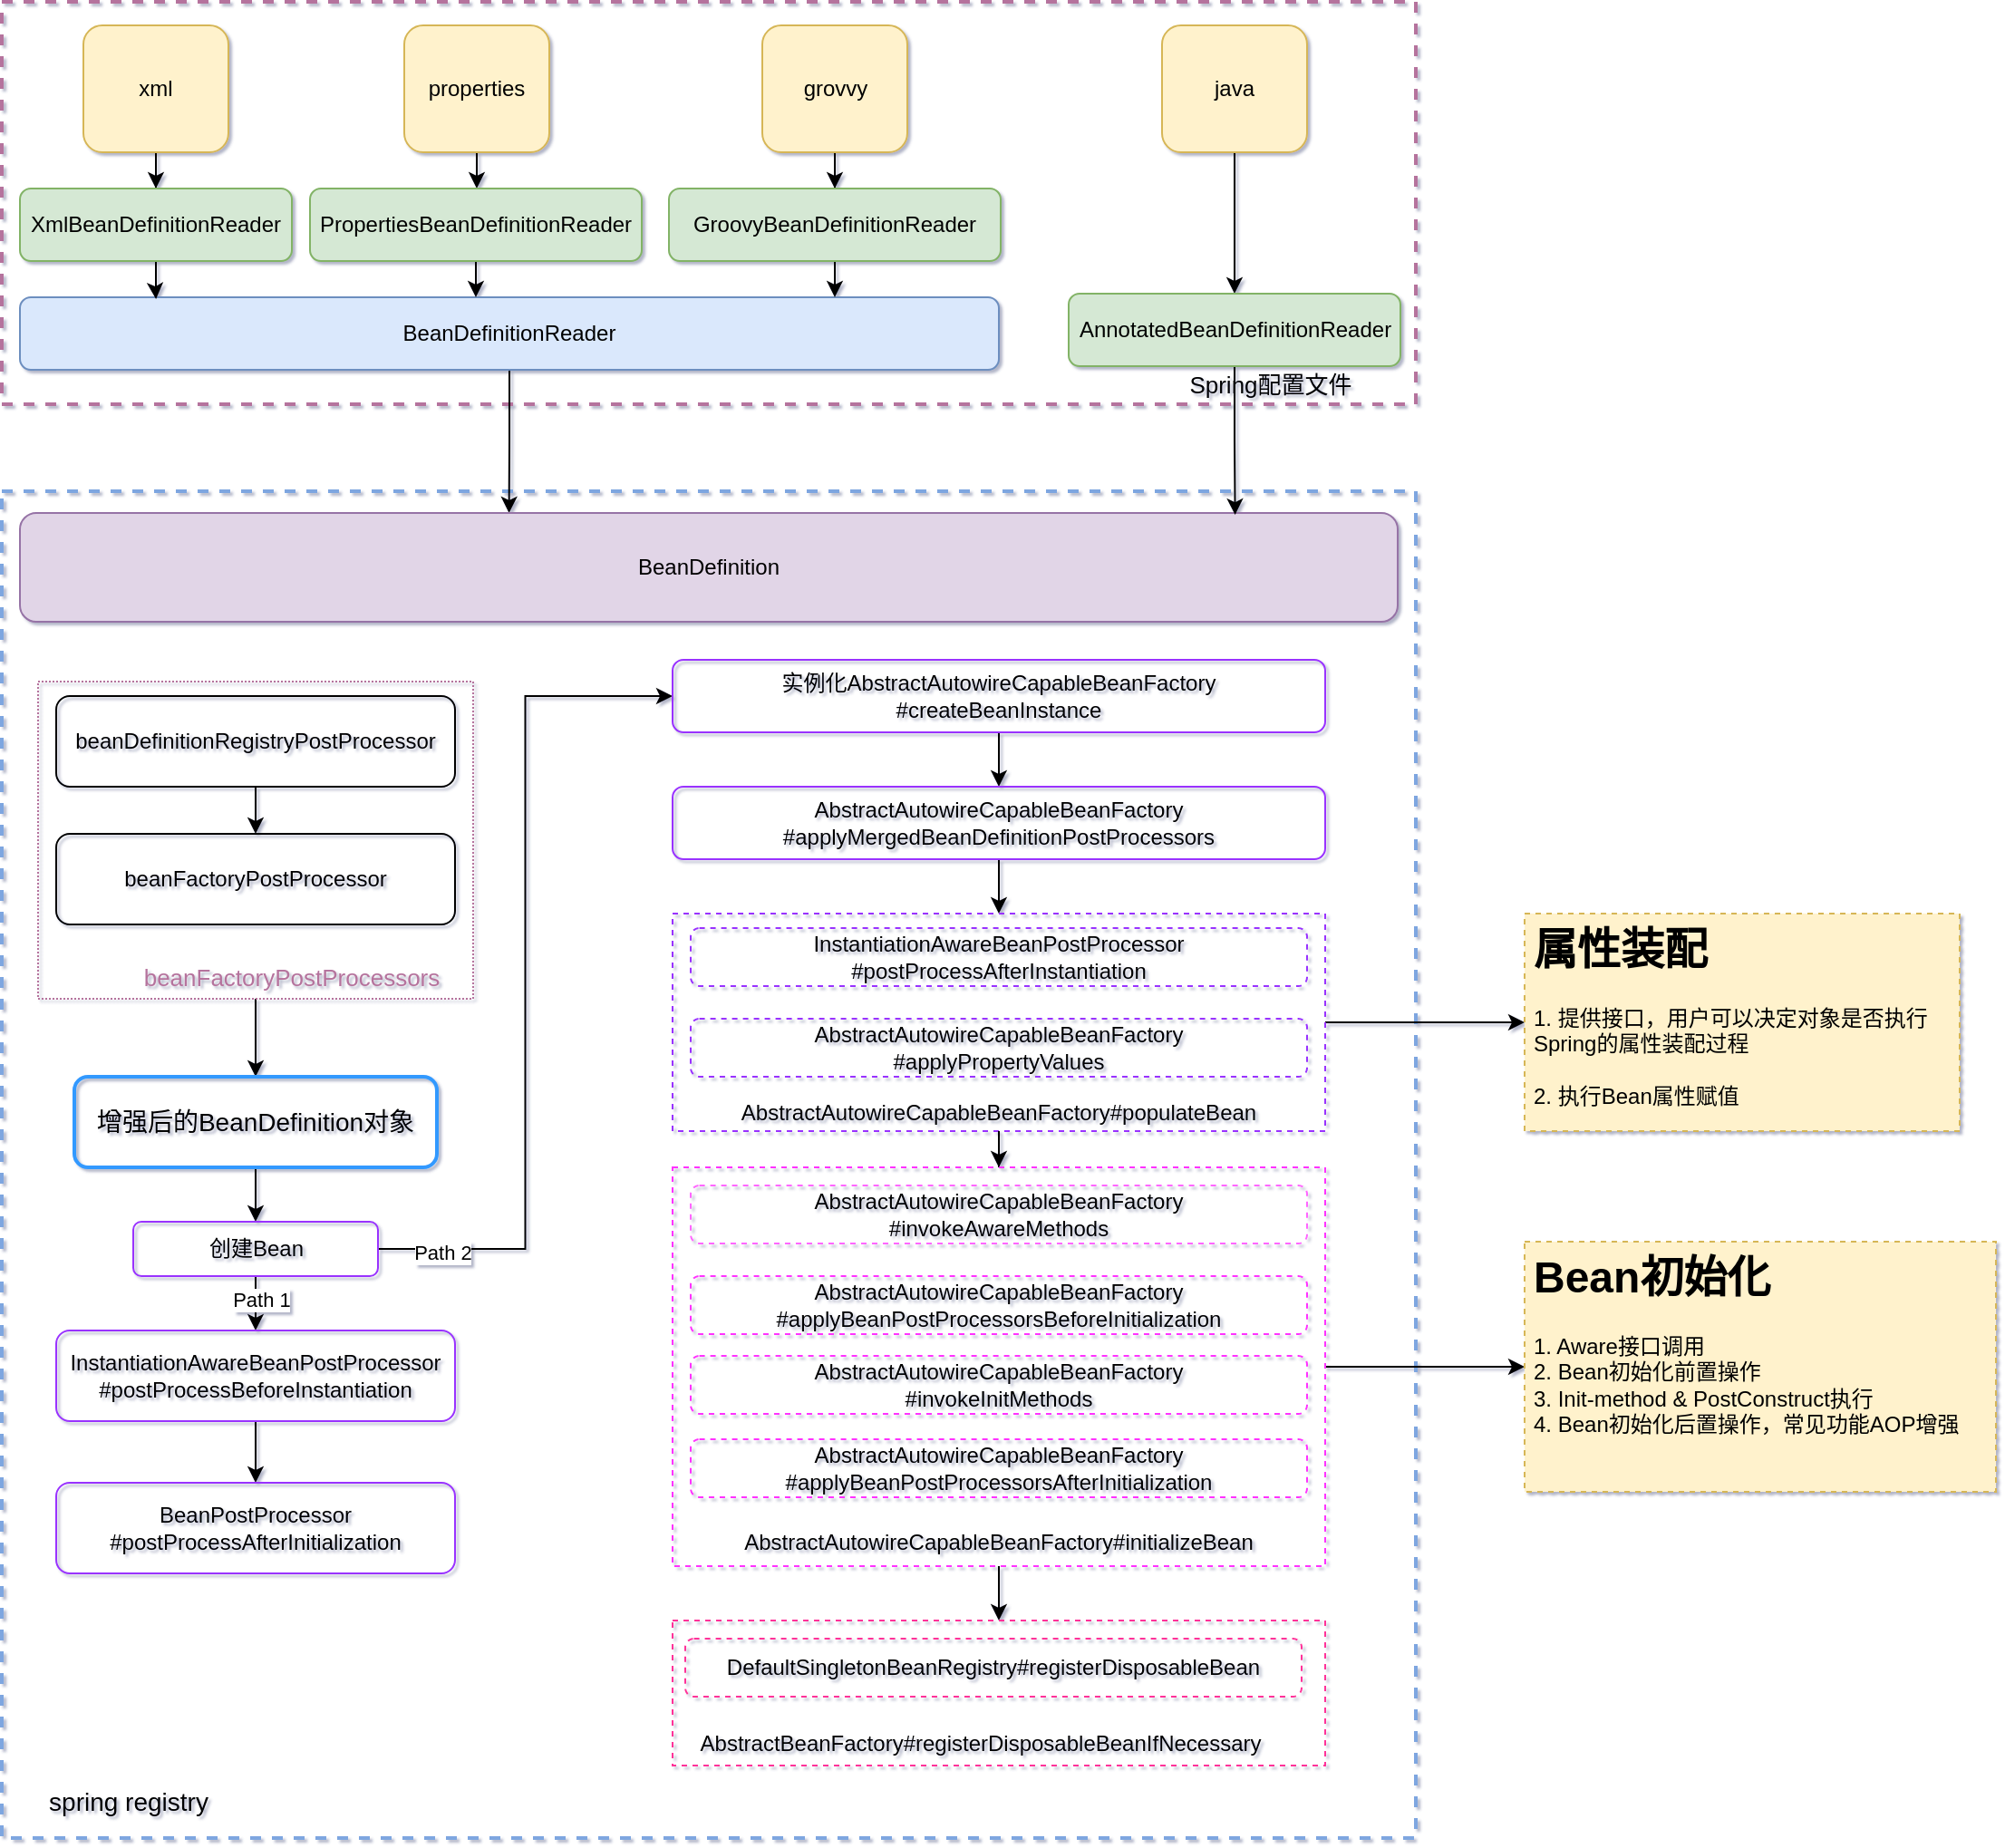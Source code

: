 <mxfile version="14.6.13" type="device" pages="2"><diagram id="ecIc6m8OMFFOt96sJpUf" name="bean-lifececly"><mxGraphModel dx="946" dy="697" grid="1" gridSize="10" guides="1" tooltips="1" connect="1" arrows="1" fold="1" page="1" pageScale="1" pageWidth="1654" pageHeight="1169" math="0" shadow="1"><root><mxCell id="0"/><mxCell id="1" parent="0"/><mxCell id="-rsPLW7uw-ziEmFiz01B-11" value="" style="rounded=0;whiteSpace=wrap;html=1;fillColor=none;dashed=1;glass=1;strokeColor=#7EA6E0;strokeWidth=2;" vertex="1" parent="1"><mxGeometry x="110" y="307" width="780" height="743" as="geometry"/></mxCell><mxCell id="-rsPLW7uw-ziEmFiz01B-64" style="edgeStyle=orthogonalEdgeStyle;rounded=0;orthogonalLoop=1;jettySize=auto;html=1;endArrow=classic;endFill=1;" edge="1" parent="1" source="-rsPLW7uw-ziEmFiz01B-55" target="-rsPLW7uw-ziEmFiz01B-63"><mxGeometry relative="1" as="geometry"/></mxCell><mxCell id="-rsPLW7uw-ziEmFiz01B-55" value="" style="rounded=0;whiteSpace=wrap;html=1;glass=0;strokeWidth=1;fillColor=none;dashed=1;dashPattern=1 1;strokeColor=#B5739D;" vertex="1" parent="1"><mxGeometry x="130" y="412" width="240" height="175" as="geometry"/></mxCell><mxCell id="-rsPLW7uw-ziEmFiz01B-16" value="" style="rounded=0;whiteSpace=wrap;html=1;glass=0;fillColor=none;dashed=1;strokeColor=#B5739D;strokeWidth=2;" vertex="1" parent="1"><mxGeometry x="110" y="37" width="780" height="222" as="geometry"/></mxCell><mxCell id="-rsPLW7uw-ziEmFiz01B-27" style="edgeStyle=orthogonalEdgeStyle;rounded=0;orthogonalLoop=1;jettySize=auto;html=1;entryX=0.5;entryY=0;entryDx=0;entryDy=0;" edge="1" parent="1" source="-rsPLW7uw-ziEmFiz01B-1" target="-rsPLW7uw-ziEmFiz01B-21"><mxGeometry relative="1" as="geometry"/></mxCell><mxCell id="-rsPLW7uw-ziEmFiz01B-1" value="xml" style="rounded=1;whiteSpace=wrap;html=1;fillColor=#fff2cc;strokeColor=#d6b656;" vertex="1" parent="1"><mxGeometry x="155" y="50" width="80" height="70" as="geometry"/></mxCell><mxCell id="-rsPLW7uw-ziEmFiz01B-29" style="edgeStyle=orthogonalEdgeStyle;rounded=0;orthogonalLoop=1;jettySize=auto;html=1;exitX=0.5;exitY=1;exitDx=0;exitDy=0;" edge="1" parent="1" source="-rsPLW7uw-ziEmFiz01B-2" target="-rsPLW7uw-ziEmFiz01B-22"><mxGeometry relative="1" as="geometry"/></mxCell><mxCell id="-rsPLW7uw-ziEmFiz01B-2" value="properties" style="rounded=1;whiteSpace=wrap;html=1;fillColor=#fff2cc;strokeColor=#d6b656;" vertex="1" parent="1"><mxGeometry x="332" y="50" width="80" height="70" as="geometry"/></mxCell><mxCell id="-rsPLW7uw-ziEmFiz01B-48" style="edgeStyle=orthogonalEdgeStyle;rounded=0;orthogonalLoop=1;jettySize=auto;html=1;entryX=0.5;entryY=0;entryDx=0;entryDy=0;" edge="1" parent="1" source="-rsPLW7uw-ziEmFiz01B-3" target="-rsPLW7uw-ziEmFiz01B-23"><mxGeometry relative="1" as="geometry"/></mxCell><mxCell id="-rsPLW7uw-ziEmFiz01B-3" value="grovvy" style="rounded=1;whiteSpace=wrap;html=1;fillColor=#fff2cc;strokeColor=#d6b656;" vertex="1" parent="1"><mxGeometry x="529.5" y="50" width="80" height="70" as="geometry"/></mxCell><mxCell id="-rsPLW7uw-ziEmFiz01B-41" style="edgeStyle=orthogonalEdgeStyle;rounded=0;orthogonalLoop=1;jettySize=auto;html=1;" edge="1" parent="1" source="-rsPLW7uw-ziEmFiz01B-4" target="-rsPLW7uw-ziEmFiz01B-20"><mxGeometry relative="1" as="geometry"/></mxCell><mxCell id="-rsPLW7uw-ziEmFiz01B-4" value="java" style="rounded=1;whiteSpace=wrap;html=1;fillColor=#fff2cc;strokeColor=#d6b656;" vertex="1" parent="1"><mxGeometry x="750" y="50" width="80" height="70" as="geometry"/></mxCell><mxCell id="-rsPLW7uw-ziEmFiz01B-42" style="edgeStyle=orthogonalEdgeStyle;rounded=0;orthogonalLoop=1;jettySize=auto;html=1;exitX=0.5;exitY=1;exitDx=0;exitDy=0;entryX=0.355;entryY=0;entryDx=0;entryDy=0;entryPerimeter=0;" edge="1" parent="1" source="-rsPLW7uw-ziEmFiz01B-5" target="-rsPLW7uw-ziEmFiz01B-15"><mxGeometry relative="1" as="geometry"/></mxCell><mxCell id="-rsPLW7uw-ziEmFiz01B-5" value="BeanDefinitionReader" style="rounded=1;whiteSpace=wrap;html=1;fillColor=#dae8fc;strokeColor=#6c8ebf;" vertex="1" parent="1"><mxGeometry x="120" y="200" width="540" height="40" as="geometry"/></mxCell><mxCell id="-rsPLW7uw-ziEmFiz01B-15" value="BeanDefinition" style="rounded=1;whiteSpace=wrap;html=1;glass=0;fillColor=#e1d5e7;strokeColor=#9673a6;" vertex="1" parent="1"><mxGeometry x="120" y="319" width="760" height="60" as="geometry"/></mxCell><mxCell id="-rsPLW7uw-ziEmFiz01B-19" value="&lt;font style=&quot;font-size: 13px&quot;&gt;Spring配置文件&lt;/font&gt;" style="text;html=1;strokeColor=none;fillColor=none;align=center;verticalAlign=middle;whiteSpace=wrap;rounded=0;glass=0;dashed=1;" vertex="1" parent="1"><mxGeometry x="760" y="238" width="100" height="20" as="geometry"/></mxCell><mxCell id="-rsPLW7uw-ziEmFiz01B-50" style="edgeStyle=orthogonalEdgeStyle;rounded=0;orthogonalLoop=1;jettySize=auto;html=1;entryX=0.882;entryY=0.017;entryDx=0;entryDy=0;entryPerimeter=0;" edge="1" parent="1" source="-rsPLW7uw-ziEmFiz01B-20" target="-rsPLW7uw-ziEmFiz01B-15"><mxGeometry relative="1" as="geometry"/></mxCell><mxCell id="-rsPLW7uw-ziEmFiz01B-20" value="AnnotatedBeanDefinitionReader" style="rounded=1;whiteSpace=wrap;html=1;glass=0;strokeWidth=1;fillColor=#d5e8d4;strokeColor=#82b366;" vertex="1" parent="1"><mxGeometry x="698.5" y="198" width="183" height="40" as="geometry"/></mxCell><mxCell id="-rsPLW7uw-ziEmFiz01B-32" style="edgeStyle=orthogonalEdgeStyle;rounded=0;orthogonalLoop=1;jettySize=auto;html=1;entryX=0.139;entryY=0.025;entryDx=0;entryDy=0;entryPerimeter=0;" edge="1" parent="1" source="-rsPLW7uw-ziEmFiz01B-21" target="-rsPLW7uw-ziEmFiz01B-5"><mxGeometry relative="1" as="geometry"/></mxCell><mxCell id="-rsPLW7uw-ziEmFiz01B-21" value="XmlBeanDefinitionReader" style="rounded=1;whiteSpace=wrap;html=1;glass=0;strokeWidth=1;fillColor=#d5e8d4;strokeColor=#82b366;" vertex="1" parent="1"><mxGeometry x="120" y="140" width="150" height="40" as="geometry"/></mxCell><mxCell id="-rsPLW7uw-ziEmFiz01B-40" style="edgeStyle=orthogonalEdgeStyle;rounded=0;orthogonalLoop=1;jettySize=auto;html=1;entryX=0.467;entryY=0;entryDx=0;entryDy=0;entryPerimeter=0;" edge="1" parent="1" source="-rsPLW7uw-ziEmFiz01B-22" target="-rsPLW7uw-ziEmFiz01B-5"><mxGeometry relative="1" as="geometry"/></mxCell><mxCell id="-rsPLW7uw-ziEmFiz01B-22" value="PropertiesBeanDefinitionReader" style="rounded=1;whiteSpace=wrap;html=1;glass=0;strokeWidth=1;fillColor=#d5e8d4;strokeColor=#82b366;" vertex="1" parent="1"><mxGeometry x="280" y="140" width="183" height="40" as="geometry"/></mxCell><mxCell id="-rsPLW7uw-ziEmFiz01B-49" style="edgeStyle=orthogonalEdgeStyle;rounded=0;orthogonalLoop=1;jettySize=auto;html=1;entryX=0.832;entryY=0;entryDx=0;entryDy=0;entryPerimeter=0;" edge="1" parent="1" source="-rsPLW7uw-ziEmFiz01B-23" target="-rsPLW7uw-ziEmFiz01B-5"><mxGeometry relative="1" as="geometry"/></mxCell><mxCell id="-rsPLW7uw-ziEmFiz01B-23" value="GroovyBeanDefinitionReader" style="rounded=1;whiteSpace=wrap;html=1;glass=0;strokeWidth=1;fillColor=#d5e8d4;strokeColor=#82b366;" vertex="1" parent="1"><mxGeometry x="478" y="140" width="183" height="40" as="geometry"/></mxCell><mxCell id="-rsPLW7uw-ziEmFiz01B-51" value="&lt;font style=&quot;font-size: 14px&quot;&gt;spring registry&lt;/font&gt;" style="text;html=1;strokeColor=none;fillColor=none;align=center;verticalAlign=middle;whiteSpace=wrap;rounded=0;glass=0;" vertex="1" parent="1"><mxGeometry x="120" y="1020" width="120" height="20" as="geometry"/></mxCell><mxCell id="-rsPLW7uw-ziEmFiz01B-62" style="edgeStyle=orthogonalEdgeStyle;rounded=0;orthogonalLoop=1;jettySize=auto;html=1;entryX=0.5;entryY=0;entryDx=0;entryDy=0;" edge="1" parent="1" source="-rsPLW7uw-ziEmFiz01B-52" target="-rsPLW7uw-ziEmFiz01B-53"><mxGeometry relative="1" as="geometry"/></mxCell><mxCell id="-rsPLW7uw-ziEmFiz01B-52" value="beanDefinitionRegistryPostProcessor" style="rounded=1;whiteSpace=wrap;html=1;glass=0;strokeColor=#000000;strokeWidth=1;fillColor=none;" vertex="1" parent="1"><mxGeometry x="140" y="420" width="220" height="50" as="geometry"/></mxCell><mxCell id="-rsPLW7uw-ziEmFiz01B-53" value="beanFactoryPostProcessor" style="rounded=1;whiteSpace=wrap;html=1;glass=0;strokeColor=#000000;strokeWidth=1;fillColor=none;" vertex="1" parent="1"><mxGeometry x="140" y="496" width="220" height="50" as="geometry"/></mxCell><mxCell id="-rsPLW7uw-ziEmFiz01B-61" value="&lt;font style=&quot;font-size: 13px&quot; color=&quot;#b5739d&quot;&gt;beanFactoryPostProcessors&lt;/font&gt;" style="text;html=1;strokeColor=none;fillColor=none;align=center;verticalAlign=middle;whiteSpace=wrap;rounded=0;glass=0;" vertex="1" parent="1"><mxGeometry x="180" y="565" width="180" height="20" as="geometry"/></mxCell><mxCell id="-rsPLW7uw-ziEmFiz01B-66" style="edgeStyle=orthogonalEdgeStyle;rounded=0;orthogonalLoop=1;jettySize=auto;html=1;endArrow=classic;endFill=1;" edge="1" parent="1" source="-rsPLW7uw-ziEmFiz01B-63" target="-rsPLW7uw-ziEmFiz01B-65"><mxGeometry relative="1" as="geometry"/></mxCell><mxCell id="-rsPLW7uw-ziEmFiz01B-63" value="&lt;font style=&quot;font-size: 14px&quot;&gt;增强后的BeanDefinition对象&lt;/font&gt;" style="rounded=1;whiteSpace=wrap;html=1;glass=0;strokeWidth=2;fillColor=none;strokeColor=#3399FF;" vertex="1" parent="1"><mxGeometry x="150" y="630" width="200" height="50" as="geometry"/></mxCell><mxCell id="-rsPLW7uw-ziEmFiz01B-69" style="edgeStyle=orthogonalEdgeStyle;rounded=0;orthogonalLoop=1;jettySize=auto;html=1;entryX=0.5;entryY=0;entryDx=0;entryDy=0;endArrow=classic;endFill=1;" edge="1" parent="1" source="-rsPLW7uw-ziEmFiz01B-65" target="-rsPLW7uw-ziEmFiz01B-67"><mxGeometry relative="1" as="geometry"/></mxCell><mxCell id="-rsPLW7uw-ziEmFiz01B-74" value="Path 1" style="edgeLabel;html=1;align=center;verticalAlign=middle;resizable=0;points=[];" vertex="1" connectable="0" parent="-rsPLW7uw-ziEmFiz01B-69"><mxGeometry x="0.32" y="3" relative="1" as="geometry"><mxPoint as="offset"/></mxGeometry></mxCell><mxCell id="-rsPLW7uw-ziEmFiz01B-73" style="edgeStyle=orthogonalEdgeStyle;rounded=0;orthogonalLoop=1;jettySize=auto;html=1;entryX=0;entryY=0.5;entryDx=0;entryDy=0;endArrow=classic;endFill=1;" edge="1" parent="1" source="-rsPLW7uw-ziEmFiz01B-65" target="-rsPLW7uw-ziEmFiz01B-72"><mxGeometry relative="1" as="geometry"/></mxCell><mxCell id="-rsPLW7uw-ziEmFiz01B-75" value="Path 2" style="edgeLabel;html=1;align=center;verticalAlign=middle;resizable=0;points=[];" vertex="1" connectable="0" parent="-rsPLW7uw-ziEmFiz01B-73"><mxGeometry x="-0.848" y="-2" relative="1" as="geometry"><mxPoint as="offset"/></mxGeometry></mxCell><mxCell id="-rsPLW7uw-ziEmFiz01B-65" value="创建Bean" style="rounded=1;whiteSpace=wrap;html=1;glass=0;strokeWidth=1;fillColor=none;strokeColor=#9933FF;" vertex="1" parent="1"><mxGeometry x="182.5" y="710" width="135" height="30" as="geometry"/></mxCell><mxCell id="-rsPLW7uw-ziEmFiz01B-71" style="edgeStyle=orthogonalEdgeStyle;rounded=0;orthogonalLoop=1;jettySize=auto;html=1;entryX=0.5;entryY=0;entryDx=0;entryDy=0;endArrow=classic;endFill=1;" edge="1" parent="1" source="-rsPLW7uw-ziEmFiz01B-67" target="-rsPLW7uw-ziEmFiz01B-70"><mxGeometry relative="1" as="geometry"/></mxCell><mxCell id="-rsPLW7uw-ziEmFiz01B-67" value="InstantiationAwareBeanPostProcessor&lt;br&gt;#postProcessBeforeInstantiation" style="rounded=1;whiteSpace=wrap;html=1;glass=0;strokeColor=#9933FF;strokeWidth=1;fillColor=none;" vertex="1" parent="1"><mxGeometry x="140" y="770" width="220" height="50" as="geometry"/></mxCell><mxCell id="-rsPLW7uw-ziEmFiz01B-70" value="BeanPostProcessor&lt;br&gt;#postProcessAfterInitialization&lt;br&gt;" style="rounded=1;whiteSpace=wrap;html=1;glass=0;strokeColor=#9933FF;strokeWidth=1;fillColor=none;" vertex="1" parent="1"><mxGeometry x="140" y="854" width="220" height="50" as="geometry"/></mxCell><mxCell id="-rsPLW7uw-ziEmFiz01B-77" style="edgeStyle=orthogonalEdgeStyle;rounded=0;orthogonalLoop=1;jettySize=auto;html=1;entryX=0.5;entryY=0;entryDx=0;entryDy=0;endArrow=classic;endFill=1;" edge="1" parent="1" source="-rsPLW7uw-ziEmFiz01B-72" target="-rsPLW7uw-ziEmFiz01B-76"><mxGeometry relative="1" as="geometry"/></mxCell><mxCell id="-rsPLW7uw-ziEmFiz01B-72" value="实例化AbstractAutowireCapableBeanFactory&lt;br&gt;#createBeanInstance" style="rounded=1;whiteSpace=wrap;html=1;glass=0;strokeColor=#9933FF;strokeWidth=1;fillColor=none;" vertex="1" parent="1"><mxGeometry x="480" y="400" width="360" height="40" as="geometry"/></mxCell><mxCell id="-rsPLW7uw-ziEmFiz01B-84" style="edgeStyle=orthogonalEdgeStyle;rounded=0;orthogonalLoop=1;jettySize=auto;html=1;entryX=0.5;entryY=0;entryDx=0;entryDy=0;endArrow=classic;endFill=1;" edge="1" parent="1" source="-rsPLW7uw-ziEmFiz01B-76" target="-rsPLW7uw-ziEmFiz01B-79"><mxGeometry relative="1" as="geometry"/></mxCell><mxCell id="-rsPLW7uw-ziEmFiz01B-76" value="AbstractAutowireCapableBeanFactory&lt;br&gt;#applyMergedBeanDefinitionPostProcessors" style="rounded=1;whiteSpace=wrap;html=1;glass=0;strokeColor=#9933FF;strokeWidth=1;fillColor=none;" vertex="1" parent="1"><mxGeometry x="480" y="470" width="360" height="40" as="geometry"/></mxCell><mxCell id="-rsPLW7uw-ziEmFiz01B-99" style="edgeStyle=orthogonalEdgeStyle;rounded=0;orthogonalLoop=1;jettySize=auto;html=1;endArrow=classic;endFill=1;" edge="1" parent="1" source="-rsPLW7uw-ziEmFiz01B-79" target="-rsPLW7uw-ziEmFiz01B-98"><mxGeometry relative="1" as="geometry"/></mxCell><mxCell id="-rsPLW7uw-ziEmFiz01B-79" value="" style="rounded=0;whiteSpace=wrap;html=1;glass=0;strokeColor=#9933FF;strokeWidth=1;fillColor=none;dashed=1;" vertex="1" parent="1"><mxGeometry x="480" y="540" width="360" height="120" as="geometry"/></mxCell><mxCell id="-rsPLW7uw-ziEmFiz01B-80" value="InstantiationAwareBeanPostProcessor&lt;br&gt;#postProcessAfterInstantiation" style="rounded=1;whiteSpace=wrap;html=1;glass=0;dashed=1;strokeColor=#9933FF;strokeWidth=1;fillColor=none;" vertex="1" parent="1"><mxGeometry x="490" y="548" width="340" height="32" as="geometry"/></mxCell><mxCell id="-rsPLW7uw-ziEmFiz01B-90" style="edgeStyle=orthogonalEdgeStyle;rounded=0;orthogonalLoop=1;jettySize=auto;html=1;entryX=0.5;entryY=0;entryDx=0;entryDy=0;endArrow=classic;endFill=1;" edge="1" parent="1" source="-rsPLW7uw-ziEmFiz01B-82" target="-rsPLW7uw-ziEmFiz01B-85"><mxGeometry relative="1" as="geometry"/></mxCell><mxCell id="-rsPLW7uw-ziEmFiz01B-82" value="AbstractAutowireCapableBeanFactory#populateBean" style="text;html=1;strokeColor=none;fillColor=none;align=center;verticalAlign=middle;whiteSpace=wrap;rounded=0;glass=0;dashed=1;" vertex="1" parent="1"><mxGeometry x="510" y="640" width="300" height="20" as="geometry"/></mxCell><mxCell id="-rsPLW7uw-ziEmFiz01B-83" value="AbstractAutowireCapableBeanFactory&lt;br&gt;#applyPropertyValues" style="rounded=1;whiteSpace=wrap;html=1;glass=0;dashed=1;strokeColor=#9933FF;strokeWidth=1;fillColor=none;" vertex="1" parent="1"><mxGeometry x="490" y="598" width="340" height="32" as="geometry"/></mxCell><mxCell id="-rsPLW7uw-ziEmFiz01B-94" style="edgeStyle=orthogonalEdgeStyle;rounded=0;orthogonalLoop=1;jettySize=auto;html=1;entryX=0.5;entryY=0;entryDx=0;entryDy=0;endArrow=classic;endFill=1;" edge="1" parent="1" source="-rsPLW7uw-ziEmFiz01B-85" target="-rsPLW7uw-ziEmFiz01B-92"><mxGeometry relative="1" as="geometry"/></mxCell><mxCell id="-rsPLW7uw-ziEmFiz01B-101" style="edgeStyle=orthogonalEdgeStyle;rounded=0;orthogonalLoop=1;jettySize=auto;html=1;entryX=0;entryY=0.5;entryDx=0;entryDy=0;endArrow=classic;endFill=1;" edge="1" parent="1" source="-rsPLW7uw-ziEmFiz01B-85" target="-rsPLW7uw-ziEmFiz01B-100"><mxGeometry relative="1" as="geometry"/></mxCell><mxCell id="-rsPLW7uw-ziEmFiz01B-85" value="" style="rounded=0;whiteSpace=wrap;html=1;glass=0;dashed=1;strokeWidth=1;fillColor=none;strokeColor=#FF33FF;" vertex="1" parent="1"><mxGeometry x="480" y="680" width="360" height="220" as="geometry"/></mxCell><mxCell id="-rsPLW7uw-ziEmFiz01B-86" value="AbstractAutowireCapableBeanFactory&lt;br&gt;#invokeAwareMethods" style="rounded=1;whiteSpace=wrap;html=1;glass=0;dashed=1;strokeWidth=1;fillColor=none;strokeColor=#FF66FF;" vertex="1" parent="1"><mxGeometry x="490" y="690" width="340" height="32" as="geometry"/></mxCell><mxCell id="-rsPLW7uw-ziEmFiz01B-87" value="AbstractAutowireCapableBeanFactory&lt;br&gt;#applyBeanPostProcessorsBeforeInitialization" style="rounded=1;whiteSpace=wrap;html=1;glass=0;dashed=1;strokeWidth=1;fillColor=none;strokeColor=#FF33FF;" vertex="1" parent="1"><mxGeometry x="490" y="740" width="340" height="32" as="geometry"/></mxCell><mxCell id="-rsPLW7uw-ziEmFiz01B-88" value="AbstractAutowireCapableBeanFactory&lt;br&gt;#invokeInitMethods" style="rounded=1;whiteSpace=wrap;html=1;glass=0;dashed=1;strokeWidth=1;fillColor=none;strokeColor=#FF33FF;" vertex="1" parent="1"><mxGeometry x="490" y="784" width="340" height="32" as="geometry"/></mxCell><mxCell id="-rsPLW7uw-ziEmFiz01B-89" value="AbstractAutowireCapableBeanFactory&lt;br&gt;#applyBeanPostProcessorsAfterInitialization" style="rounded=1;whiteSpace=wrap;html=1;glass=0;dashed=1;strokeWidth=1;fillColor=none;strokeColor=#FF33FF;" vertex="1" parent="1"><mxGeometry x="490" y="830" width="340" height="32" as="geometry"/></mxCell><mxCell id="-rsPLW7uw-ziEmFiz01B-91" value="AbstractAutowireCapableBeanFactory#initializeBean" style="text;html=1;strokeColor=none;fillColor=none;align=center;verticalAlign=middle;whiteSpace=wrap;rounded=0;glass=0;dashed=1;" vertex="1" parent="1"><mxGeometry x="510" y="877" width="300" height="20" as="geometry"/></mxCell><mxCell id="-rsPLW7uw-ziEmFiz01B-92" value="" style="rounded=0;whiteSpace=wrap;html=1;glass=0;dashed=1;strokeWidth=1;fillColor=none;strokeColor=#FF3399;" vertex="1" parent="1"><mxGeometry x="480" y="930" width="360" height="80" as="geometry"/></mxCell><mxCell id="-rsPLW7uw-ziEmFiz01B-95" value="DefaultSingletonBeanRegistry#registerDisposableBean" style="rounded=1;whiteSpace=wrap;html=1;glass=0;dashed=1;strokeWidth=1;fillColor=none;strokeColor=#FF3399;" vertex="1" parent="1"><mxGeometry x="487" y="940" width="340" height="32" as="geometry"/></mxCell><mxCell id="-rsPLW7uw-ziEmFiz01B-96" value="AbstractBeanFactory#registerDisposableBeanIfNecessary" style="text;html=1;strokeColor=none;fillColor=none;align=center;verticalAlign=middle;whiteSpace=wrap;rounded=0;glass=0;dashed=1;" vertex="1" parent="1"><mxGeometry x="500" y="988" width="300" height="20" as="geometry"/></mxCell><mxCell id="-rsPLW7uw-ziEmFiz01B-98" value="&lt;h1&gt;属性装配&lt;/h1&gt;&lt;div&gt;1. 提供接口，用户可以决定对象是否执行Spring的属性装配过程&lt;/div&gt;&lt;div&gt;&lt;br&gt;&lt;/div&gt;&lt;div&gt;2. 执行Bean属性赋值&lt;/div&gt;" style="text;html=1;strokeColor=#d6b656;fillColor=#fff2cc;spacing=5;spacingTop=-20;whiteSpace=wrap;overflow=hidden;rounded=0;glass=0;dashed=1;" vertex="1" parent="1"><mxGeometry x="950" y="540" width="240" height="120" as="geometry"/></mxCell><mxCell id="-rsPLW7uw-ziEmFiz01B-100" value="&lt;h1&gt;Bean初始化&lt;/h1&gt;&lt;div&gt;1. Aware接口调用&lt;/div&gt;&lt;div&gt;2. Bean初始化前置操作&amp;nbsp;&lt;/div&gt;&lt;div&gt;3. Init-method &amp;amp; PostConstruct执行&lt;/div&gt;&lt;div&gt;4. Bean初始化后置操作，常见功能AOP增强&lt;/div&gt;" style="text;html=1;strokeColor=#d6b656;fillColor=#fff2cc;spacing=5;spacingTop=-20;whiteSpace=wrap;overflow=hidden;rounded=0;glass=0;dashed=1;" vertex="1" parent="1"><mxGeometry x="950" y="721" width="260" height="138" as="geometry"/></mxCell></root></mxGraphModel></diagram><diagram id="zS36K3gd5r_dMISmtCq4" name="configuration class解析流程"><mxGraphModel dx="946" dy="697" grid="1" gridSize="10" guides="1" tooltips="1" connect="1" arrows="1" fold="1" page="1" pageScale="1" pageWidth="1654" pageHeight="1169" math="0" shadow="0"><root><mxCell id="Okn3kn_f5xsbR854nUMf-0"/><mxCell id="Okn3kn_f5xsbR854nUMf-1" parent="Okn3kn_f5xsbR854nUMf-0"/></root></mxGraphModel></diagram></mxfile>
